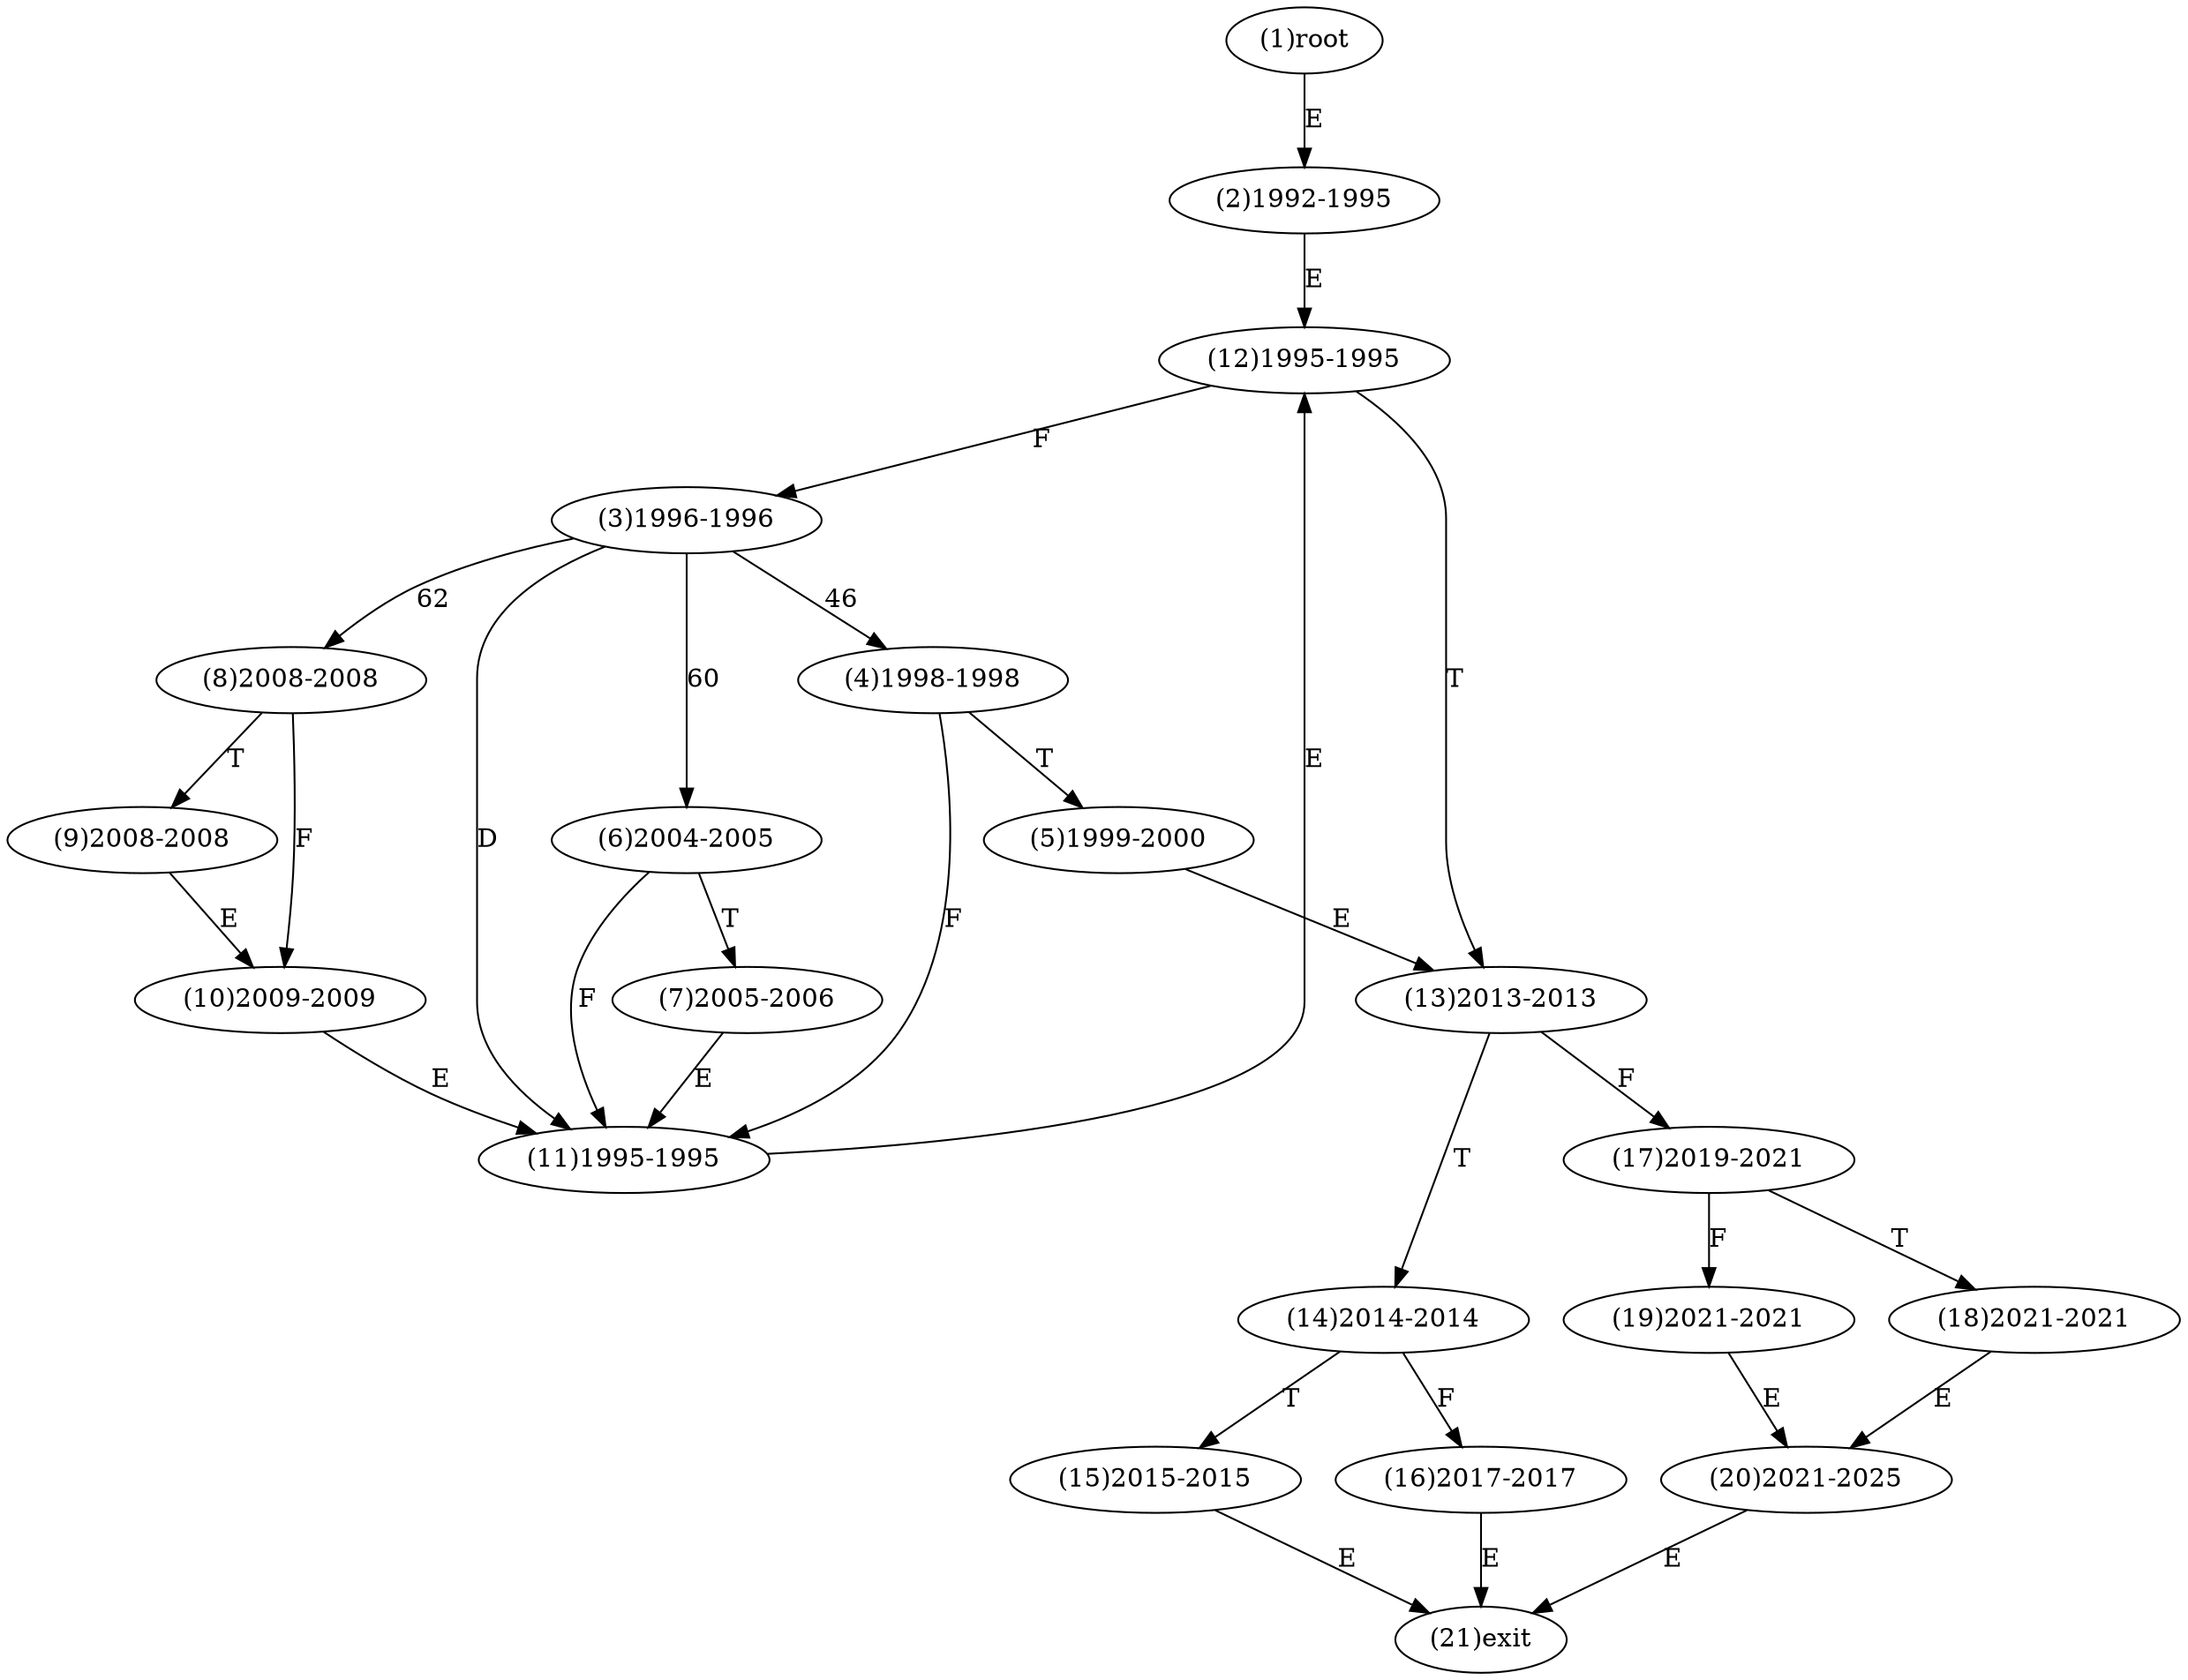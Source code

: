 digraph "" { 
1[ label="(1)root"];
2[ label="(2)1992-1995"];
3[ label="(3)1996-1996"];
4[ label="(4)1998-1998"];
5[ label="(5)1999-2000"];
6[ label="(6)2004-2005"];
7[ label="(7)2005-2006"];
8[ label="(8)2008-2008"];
9[ label="(9)2008-2008"];
10[ label="(10)2009-2009"];
11[ label="(11)1995-1995"];
12[ label="(12)1995-1995"];
13[ label="(13)2013-2013"];
14[ label="(14)2014-2014"];
15[ label="(15)2015-2015"];
17[ label="(17)2019-2021"];
16[ label="(16)2017-2017"];
19[ label="(19)2021-2021"];
18[ label="(18)2021-2021"];
21[ label="(21)exit"];
20[ label="(20)2021-2025"];
1->2[ label="E"];
2->12[ label="E"];
3->4[ label="46"];
3->6[ label="60"];
3->8[ label="62"];
3->11[ label="D"];
4->11[ label="F"];
4->5[ label="T"];
5->13[ label="E"];
6->11[ label="F"];
6->7[ label="T"];
7->11[ label="E"];
8->10[ label="F"];
8->9[ label="T"];
9->10[ label="E"];
10->11[ label="E"];
11->12[ label="E"];
12->3[ label="F"];
12->13[ label="T"];
13->17[ label="F"];
13->14[ label="T"];
14->16[ label="F"];
14->15[ label="T"];
15->21[ label="E"];
16->21[ label="E"];
17->19[ label="F"];
17->18[ label="T"];
18->20[ label="E"];
19->20[ label="E"];
20->21[ label="E"];
}